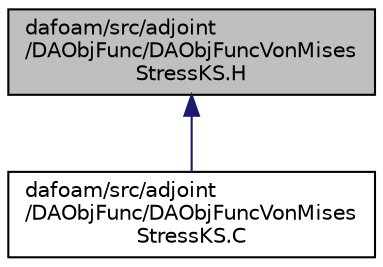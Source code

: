 digraph "dafoam/src/adjoint/DAObjFunc/DAObjFuncVonMisesStressKS.H"
{
  bgcolor="transparent";
  edge [fontname="Helvetica",fontsize="10",labelfontname="Helvetica",labelfontsize="10"];
  node [fontname="Helvetica",fontsize="10",shape=record];
  Node34 [label="dafoam/src/adjoint\l/DAObjFunc/DAObjFuncVonMises\lStressKS.H",height=0.2,width=0.4,color="black", fillcolor="grey75", style="filled", fontcolor="black"];
  Node34 -> Node35 [dir="back",color="midnightblue",fontsize="10",style="solid",fontname="Helvetica"];
  Node35 [label="dafoam/src/adjoint\l/DAObjFunc/DAObjFuncVonMises\lStressKS.C",height=0.2,width=0.4,color="black",URL="$DAObjFuncVonMisesStressKS_8C.html"];
}
